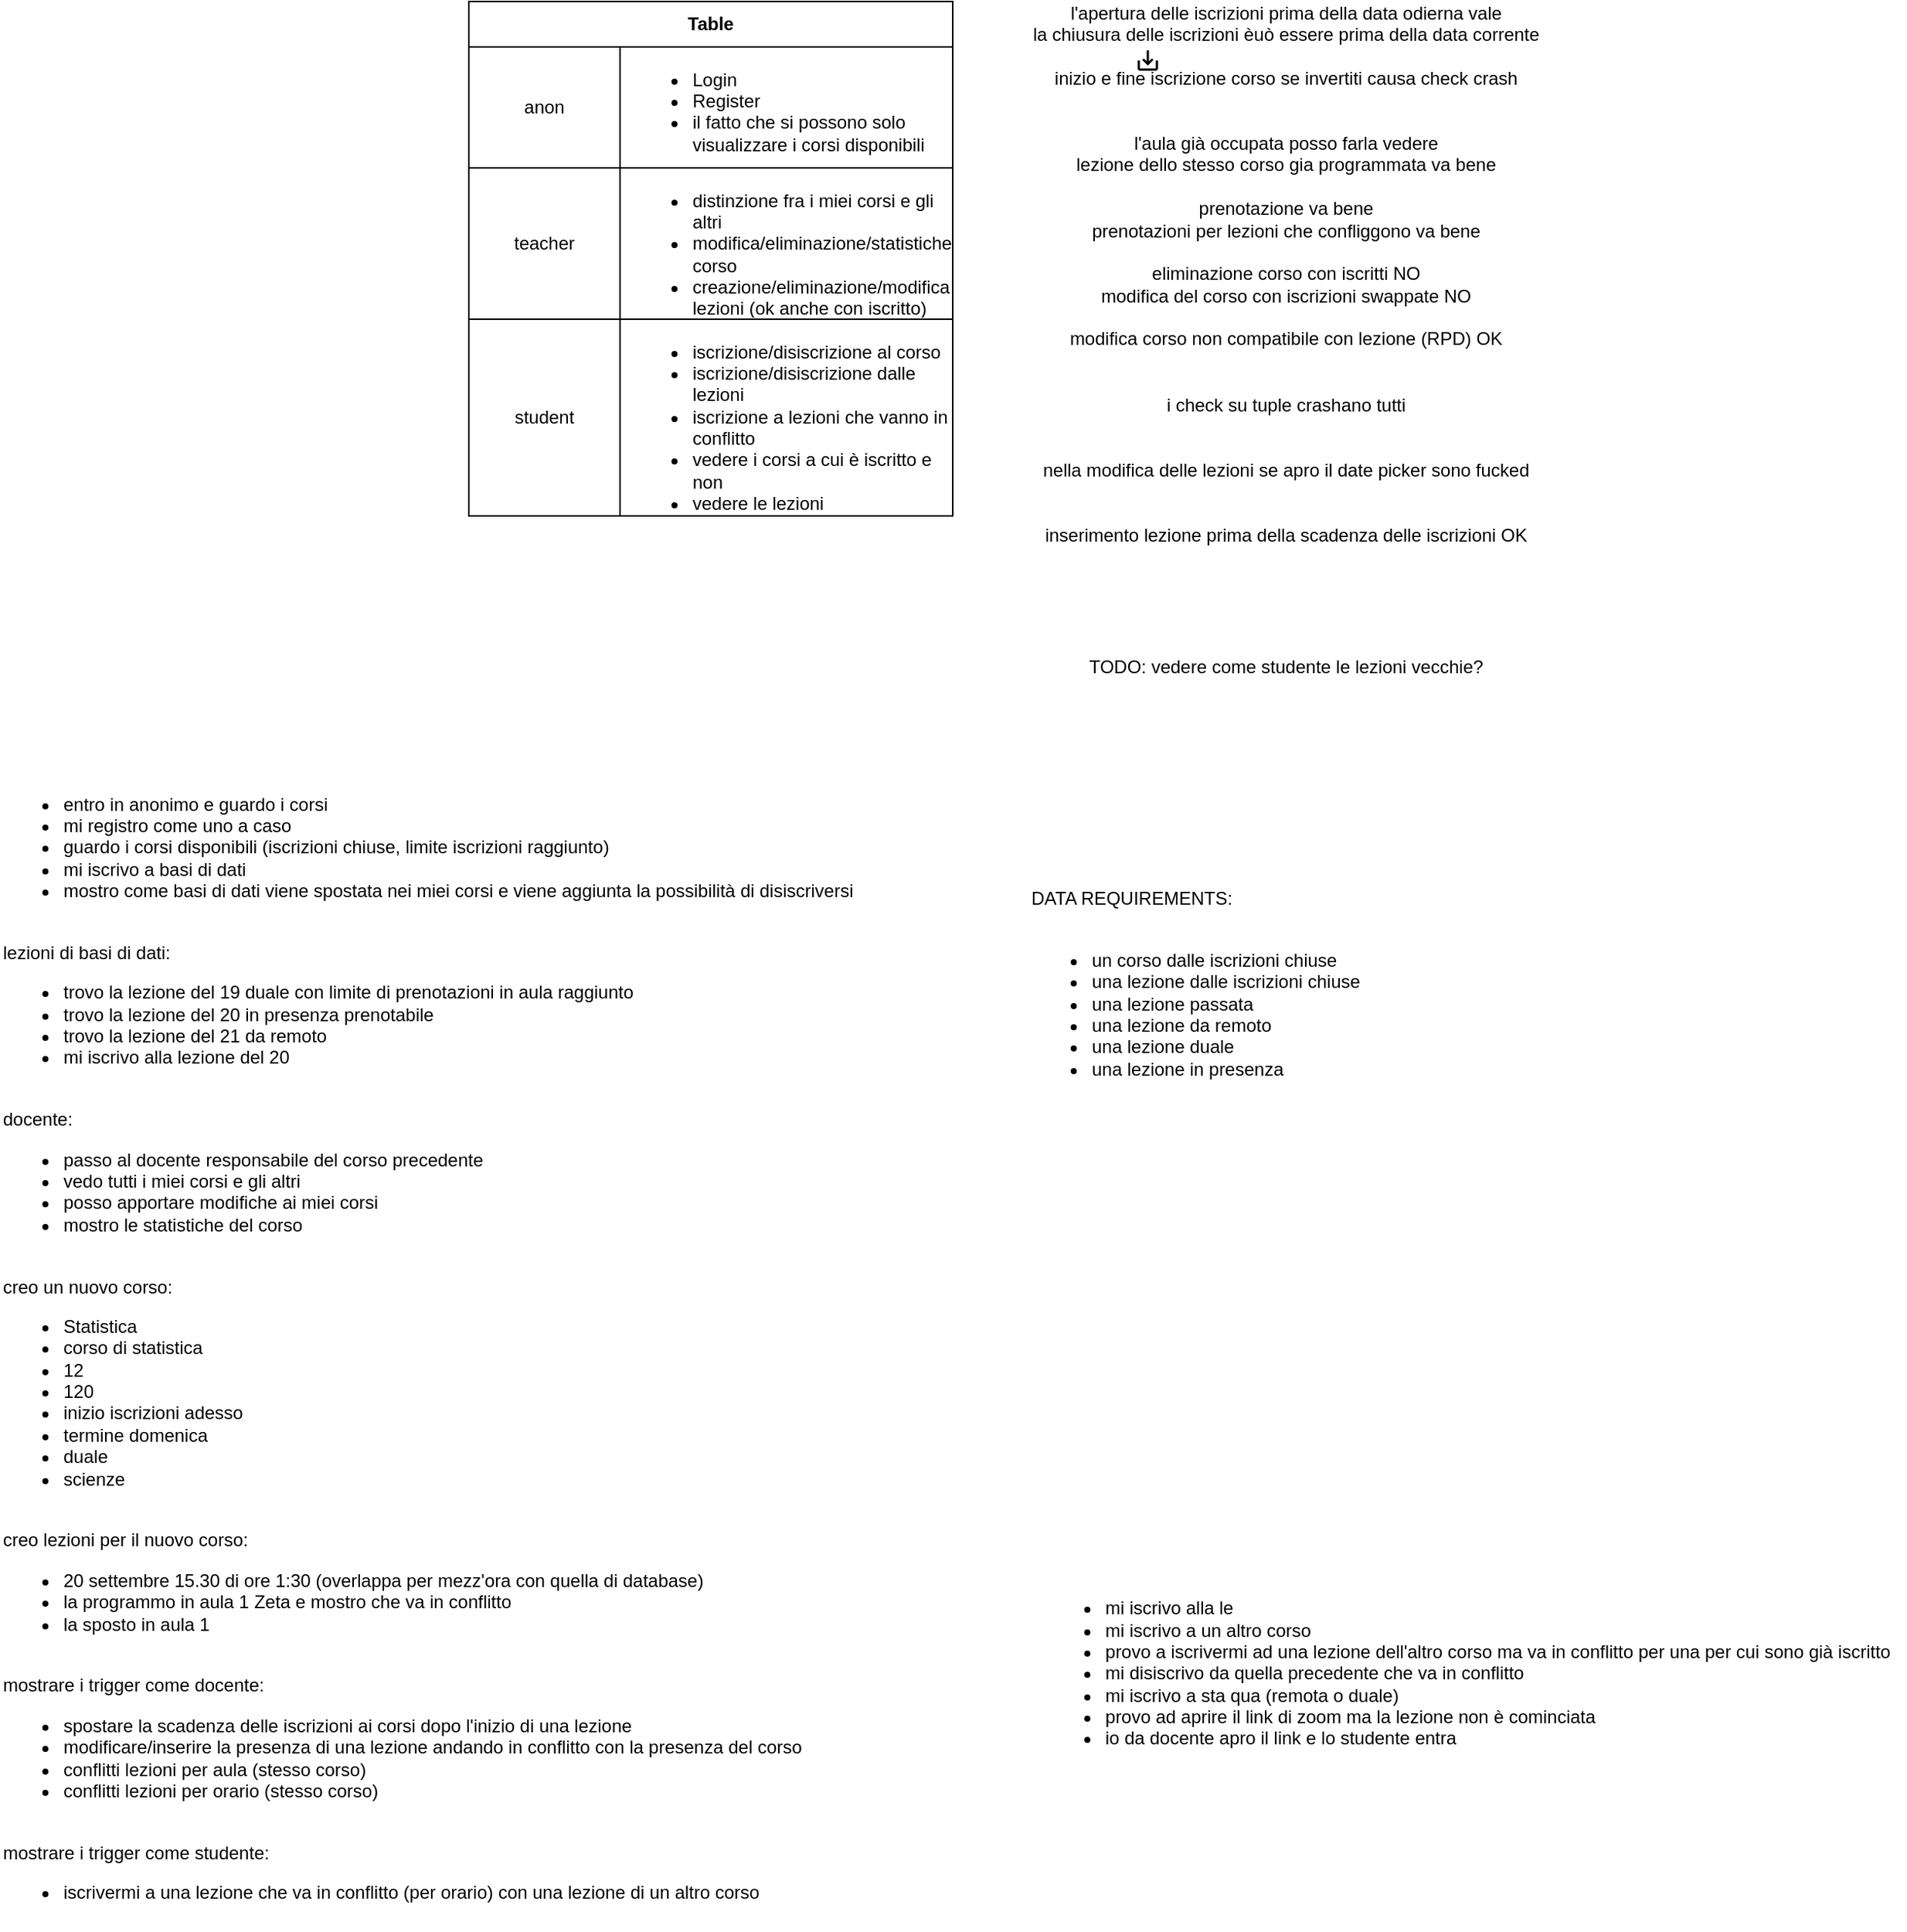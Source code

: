 <mxfile version="20.3.0" type="device"><diagram id="eLy1F3em9F_eTIBNzMH-" name="Page-1"><mxGraphModel dx="2271" dy="904" grid="1" gridSize="10" guides="1" tooltips="1" connect="1" arrows="1" fold="1" page="1" pageScale="1" pageWidth="850" pageHeight="1100" math="0" shadow="0"><root><mxCell id="0"/><mxCell id="1" parent="0"/><mxCell id="k323qvU2PZl9MOFUjp82-1" value="Table" style="shape=table;html=1;whiteSpace=wrap;startSize=30;container=1;collapsible=0;childLayout=tableLayout;fixedRows=1;rowLines=0;fontStyle=1;align=center;" parent="1" vertex="1"><mxGeometry x="40" y="120" width="320" height="340" as="geometry"/></mxCell><mxCell id="k323qvU2PZl9MOFUjp82-2" value="" style="shape=partialRectangle;html=1;whiteSpace=wrap;collapsible=0;dropTarget=0;pointerEvents=0;fillColor=none;top=0;left=0;bottom=1;right=0;points=[[0,0.5],[1,0.5]];portConstraint=eastwest;" parent="k323qvU2PZl9MOFUjp82-1" vertex="1"><mxGeometry y="30" width="320" height="80" as="geometry"/></mxCell><mxCell id="k323qvU2PZl9MOFUjp82-3" value="anon" style="shape=partialRectangle;html=1;whiteSpace=wrap;connectable=0;fillColor=none;top=0;left=0;bottom=0;right=0;overflow=hidden;" parent="k323qvU2PZl9MOFUjp82-2" vertex="1"><mxGeometry width="100" height="80" as="geometry"/></mxCell><mxCell id="k323qvU2PZl9MOFUjp82-4" value="&lt;ul&gt;&lt;li&gt;Login&lt;/li&gt;&lt;li&gt;Register&lt;/li&gt;&lt;li&gt;il fatto che si possono solo visualizzare i corsi disponibili&lt;/li&gt;&lt;/ul&gt;" style="shape=partialRectangle;html=1;whiteSpace=wrap;connectable=0;fillColor=none;top=0;left=0;bottom=0;right=0;align=left;spacingLeft=6;overflow=hidden;" parent="k323qvU2PZl9MOFUjp82-2" vertex="1"><mxGeometry x="100" width="220" height="80" as="geometry"/></mxCell><mxCell id="k323qvU2PZl9MOFUjp82-14" style="shape=partialRectangle;html=1;whiteSpace=wrap;collapsible=0;dropTarget=0;pointerEvents=0;fillColor=none;top=0;left=0;bottom=1;right=0;points=[[0,0.5],[1,0.5]];portConstraint=eastwest;" parent="k323qvU2PZl9MOFUjp82-1" vertex="1"><mxGeometry y="110" width="320" height="100" as="geometry"/></mxCell><mxCell id="k323qvU2PZl9MOFUjp82-15" value="teacher" style="shape=partialRectangle;html=1;whiteSpace=wrap;connectable=0;fillColor=none;top=0;left=0;bottom=0;right=0;overflow=hidden;" parent="k323qvU2PZl9MOFUjp82-14" vertex="1"><mxGeometry width="100" height="100" as="geometry"/></mxCell><mxCell id="k323qvU2PZl9MOFUjp82-16" value="&lt;ul&gt;&lt;li&gt;distinzione fra i miei corsi e gli altri&lt;/li&gt;&lt;li&gt;modifica/eliminazione/statistiche corso&lt;/li&gt;&lt;li&gt;creazione/eliminazione/modifica lezioni (ok anche con iscritto)&lt;/li&gt;&lt;/ul&gt;" style="shape=partialRectangle;html=1;whiteSpace=wrap;connectable=0;fillColor=none;top=0;left=0;bottom=0;right=0;align=left;spacingLeft=6;overflow=hidden;" parent="k323qvU2PZl9MOFUjp82-14" vertex="1"><mxGeometry x="100" width="220" height="100" as="geometry"/></mxCell><mxCell id="k323qvU2PZl9MOFUjp82-11" style="shape=partialRectangle;html=1;whiteSpace=wrap;collapsible=0;dropTarget=0;pointerEvents=0;fillColor=none;top=0;left=0;bottom=1;right=0;points=[[0,0.5],[1,0.5]];portConstraint=eastwest;" parent="k323qvU2PZl9MOFUjp82-1" vertex="1"><mxGeometry y="210" width="320" height="130" as="geometry"/></mxCell><mxCell id="k323qvU2PZl9MOFUjp82-12" value="student" style="shape=partialRectangle;html=1;whiteSpace=wrap;connectable=0;fillColor=none;top=0;left=0;bottom=0;right=0;overflow=hidden;" parent="k323qvU2PZl9MOFUjp82-11" vertex="1"><mxGeometry width="100" height="130" as="geometry"/></mxCell><mxCell id="k323qvU2PZl9MOFUjp82-13" value="&lt;ul&gt;&lt;li&gt;iscrizione/disiscrizione al corso&lt;/li&gt;&lt;li&gt;&lt;span&gt;iscrizione/disiscrizione dalle lezioni&lt;/span&gt;&lt;/li&gt;&lt;li&gt;&lt;span&gt;iscrizione a lezioni che vanno in conflitto&lt;/span&gt;&lt;/li&gt;&lt;li&gt;vedere i corsi a cui è iscritto e non&lt;br&gt;&lt;/li&gt;&lt;li&gt;vedere le lezioni&lt;/li&gt;&lt;/ul&gt;" style="shape=partialRectangle;html=1;whiteSpace=wrap;connectable=0;fillColor=none;top=0;left=0;bottom=0;right=0;align=left;spacingLeft=6;overflow=hidden;" parent="k323qvU2PZl9MOFUjp82-11" vertex="1"><mxGeometry x="100" width="220" height="130" as="geometry"/></mxCell><mxCell id="k323qvU2PZl9MOFUjp82-17" value="l'apertura delle iscrizioni prima della data odierna vale&lt;br&gt;la chiusura delle iscrizioni èuò essere prima della data corrente&lt;br&gt;&lt;br&gt;inizio e fine iscrizione corso se invertiti causa check crash&lt;br&gt;&lt;br&gt;&lt;br&gt;l'aula già occupata posso farla vedere&lt;br&gt;lezione dello stesso corso gia programmata va bene&lt;br&gt;&lt;br&gt;prenotazione va bene&lt;br&gt;prenotazioni per lezioni che confliggono va bene&lt;br&gt;&lt;br&gt;eliminazione corso con iscritti NO&lt;br&gt;modifica del corso con iscrizioni swappate NO&lt;br&gt;&lt;br&gt;modifica corso non compatibile con lezione (RPD) OK&lt;br&gt;&lt;br&gt;&lt;br&gt;i check su tuple crashano tutti&lt;br&gt;&lt;br&gt;&lt;br&gt;nella modifica delle lezioni se apro il date picker sono fucked&lt;br&gt;&lt;br&gt;&lt;br&gt;inserimento lezione prima della scadenza delle iscrizioni OK" style="text;html=1;align=center;verticalAlign=middle;resizable=0;points=[];autosize=1;" parent="1" vertex="1"><mxGeometry x="405" y="120" width="350" height="360" as="geometry"/></mxCell><mxCell id="k323qvU2PZl9MOFUjp82-18" value="" style="shape=image;verticalLabelPosition=bottom;labelBackgroundColor=#ffffff;verticalAlign=top;aspect=fixed;imageAspect=0;image=data:image/svg+xml,PHN2ZyB4bWxucz0iaHR0cDovL3d3dy53My5vcmcvMjAwMC9zdmciIHZpZXdCb3g9IjAgMCAyNCAyNCIgZmlsbD0iYmxhY2siIHdpZHRoPSIxOHB4IiBoZWlnaHQ9IjE4cHgiPjxwYXRoIGQ9Ik0wIDBoMjR2MjRIMHoiIGZpbGw9Im5vbmUiLz48cGF0aCBkPSJNMTkgMTJ2N0g1di03SDN2N2MwIDEuMS45IDIgMiAyaDE0YzEuMSAwIDItLjkgMi0ydi03aC0yem0tNiAuNjdsMi41OS0yLjU4TDE3IDExLjVsLTUgNS01LTUgMS40MS0xLjQxTDExIDEyLjY3VjNoMnoiLz48L3N2Zz4=;" parent="1" vertex="1"><mxGeometry x="480" y="150" width="18" height="18" as="geometry"/></mxCell><mxCell id="k323qvU2PZl9MOFUjp82-19" value="TODO: vedere come studente le lezioni vecchie?" style="text;html=1;align=center;verticalAlign=middle;resizable=0;points=[];autosize=1;" parent="1" vertex="1"><mxGeometry x="440" y="550" width="280" height="20" as="geometry"/></mxCell><mxCell id="k323qvU2PZl9MOFUjp82-20" value="&lt;ul&gt;&lt;li&gt;entro in anonimo e guardo i corsi&lt;/li&gt;&lt;li&gt;mi registro come uno a caso&lt;/li&gt;&lt;li&gt;guardo i corsi disponibili (iscrizioni chiuse, limite iscrizioni raggiunto)&lt;/li&gt;&lt;li&gt;mi iscrivo a basi di dati&lt;/li&gt;&lt;li&gt;mostro come basi di dati viene spostata nei miei corsi e viene aggiunta la possibilità di disiscriversi&lt;/li&gt;&lt;/ul&gt;&lt;div&gt;&lt;br&gt;&lt;/div&gt;&lt;div&gt;lezioni di basi di dati:&lt;/div&gt;&lt;div&gt;&lt;ul&gt;&lt;li&gt;trovo la lezione del 19 duale con limite di prenotazioni in aula raggiunto&lt;/li&gt;&lt;li&gt;trovo la lezione del 20 in presenza prenotabile&lt;/li&gt;&lt;li&gt;trovo la lezione del 21 da remoto&lt;/li&gt;&lt;li&gt;mi iscrivo alla lezione del 20&lt;/li&gt;&lt;/ul&gt;&lt;/div&gt;&lt;div&gt;&lt;br&gt;&lt;/div&gt;&lt;div&gt;docente:&lt;/div&gt;&lt;div&gt;&lt;ul&gt;&lt;li&gt;passo al docente responsabile del corso precedente&lt;/li&gt;&lt;li&gt;vedo tutti i miei corsi e gli altri&lt;/li&gt;&lt;li&gt;posso apportare modifiche ai miei corsi&lt;/li&gt;&lt;li&gt;mostro le statistiche del corso&lt;/li&gt;&lt;/ul&gt;&lt;div&gt;&lt;br&gt;&lt;/div&gt;&lt;div&gt;creo un nuovo corso:&lt;/div&gt;&lt;div&gt;&lt;ul&gt;&lt;li&gt;Statistica&lt;/li&gt;&lt;li&gt;corso di statistica&lt;/li&gt;&lt;li&gt;12&lt;/li&gt;&lt;li&gt;120&lt;/li&gt;&lt;li&gt;inizio iscrizioni adesso&lt;/li&gt;&lt;li&gt;termine domenica&lt;/li&gt;&lt;li&gt;duale&lt;/li&gt;&lt;li&gt;scienze&lt;/li&gt;&lt;/ul&gt;&lt;/div&gt;&lt;div&gt;&lt;br&gt;&lt;/div&gt;&lt;/div&gt;&lt;div&gt;creo lezioni per il nuovo corso:&lt;/div&gt;&lt;div&gt;&lt;ul&gt;&lt;li&gt;20 settembre 15.30 di ore 1:30 (overlappa per mezz'ora con quella di database)&lt;/li&gt;&lt;li&gt;la programmo in aula 1 Zeta e mostro che va in conflitto&lt;/li&gt;&lt;li&gt;la sposto in aula 1&lt;/li&gt;&lt;/ul&gt;&lt;/div&gt;&lt;div&gt;&lt;br&gt;&lt;/div&gt;&lt;div&gt;mostrare i trigger come docente:&lt;/div&gt;&lt;div&gt;&lt;ul&gt;&lt;li&gt;spostare la scadenza delle iscrizioni ai corsi dopo l'inizio di una lezione&lt;/li&gt;&lt;li&gt;modificare/inserire la presenza di una lezione andando in conflitto con la presenza del corso&lt;/li&gt;&lt;li&gt;conflitti lezioni per aula&amp;nbsp;(stesso corso)&lt;/li&gt;&lt;li&gt;conflitti lezioni per orario (stesso corso)&lt;/li&gt;&lt;/ul&gt;&lt;div&gt;&lt;br&gt;&lt;/div&gt;&lt;/div&gt;&lt;div&gt;mostrare i trigger come studente:&lt;/div&gt;&lt;div&gt;&lt;ul&gt;&lt;li&gt;iscrivermi a una lezione che va in conflitto (per orario) con una lezione di un altro corso&lt;/li&gt;&lt;/ul&gt;&lt;/div&gt;" style="text;html=1;align=left;verticalAlign=middle;resizable=0;points=[];autosize=1;" parent="1" vertex="1"><mxGeometry x="-270" y="625" width="590" height="770" as="geometry"/></mxCell><mxCell id="ETcvfFl7rOYUW6lFCy1M-1" value="DATA REQUIREMENTS:&lt;br&gt;&lt;br&gt;&lt;ul&gt;&lt;li&gt;un corso dalle iscrizioni chiuse&lt;/li&gt;&lt;li&gt;una lezione dalle iscrizioni chiuse&lt;/li&gt;&lt;li&gt;una lezione passata&lt;/li&gt;&lt;li&gt;una lezione da remoto&lt;/li&gt;&lt;li&gt;una lezione duale&lt;/li&gt;&lt;li&gt;una lezione in presenza&lt;/li&gt;&lt;/ul&gt;" style="text;html=1;align=left;verticalAlign=middle;resizable=0;points=[];autosize=1;strokeColor=none;fillColor=none;" vertex="1" parent="1"><mxGeometry x="410" y="700" width="240" height="150" as="geometry"/></mxCell><mxCell id="ETcvfFl7rOYUW6lFCy1M-2" value="&lt;ul style=&quot;text-align: left;&quot;&gt;&lt;li&gt;mi iscrivo alla le&lt;/li&gt;&lt;li&gt;mi iscrivo a un altro corso&lt;/li&gt;&lt;li&gt;provo a iscrivermi ad una lezione dell'altro corso ma va in conflitto per una per cui sono già iscritto&lt;/li&gt;&lt;li&gt;mi disiscrivo da quella precedente che va in conflitto&lt;/li&gt;&lt;li&gt;mi iscrivo a sta qua (remota o duale)&lt;/li&gt;&lt;li&gt;provo ad aprire il link di zoom ma la lezione non è cominciata&lt;/li&gt;&lt;li&gt;io da docente apro il link e lo studente entra&lt;/li&gt;&lt;/ul&gt;" style="text;html=1;align=center;verticalAlign=middle;resizable=0;points=[];autosize=1;strokeColor=none;fillColor=none;" vertex="1" parent="1"><mxGeometry x="410" y="1155" width="580" height="140" as="geometry"/></mxCell></root></mxGraphModel></diagram></mxfile>
